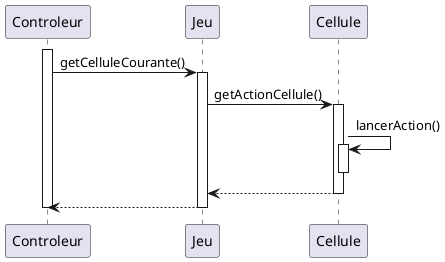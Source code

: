 @startuml
activate Controleur
    Controleur -> Jeu : getCelluleCourante()
    activate Jeu
        Jeu -> Cellule : getActionCellule()
        activate Cellule
            Cellule -> Cellule : lancerAction()
            activate Cellule
            deactivate Cellule
            Jeu <-- Cellule
        deactivate Cellule
        Controleur <-- Jeu
    deactivate Jeu
deactivate Controleur
@enduml
